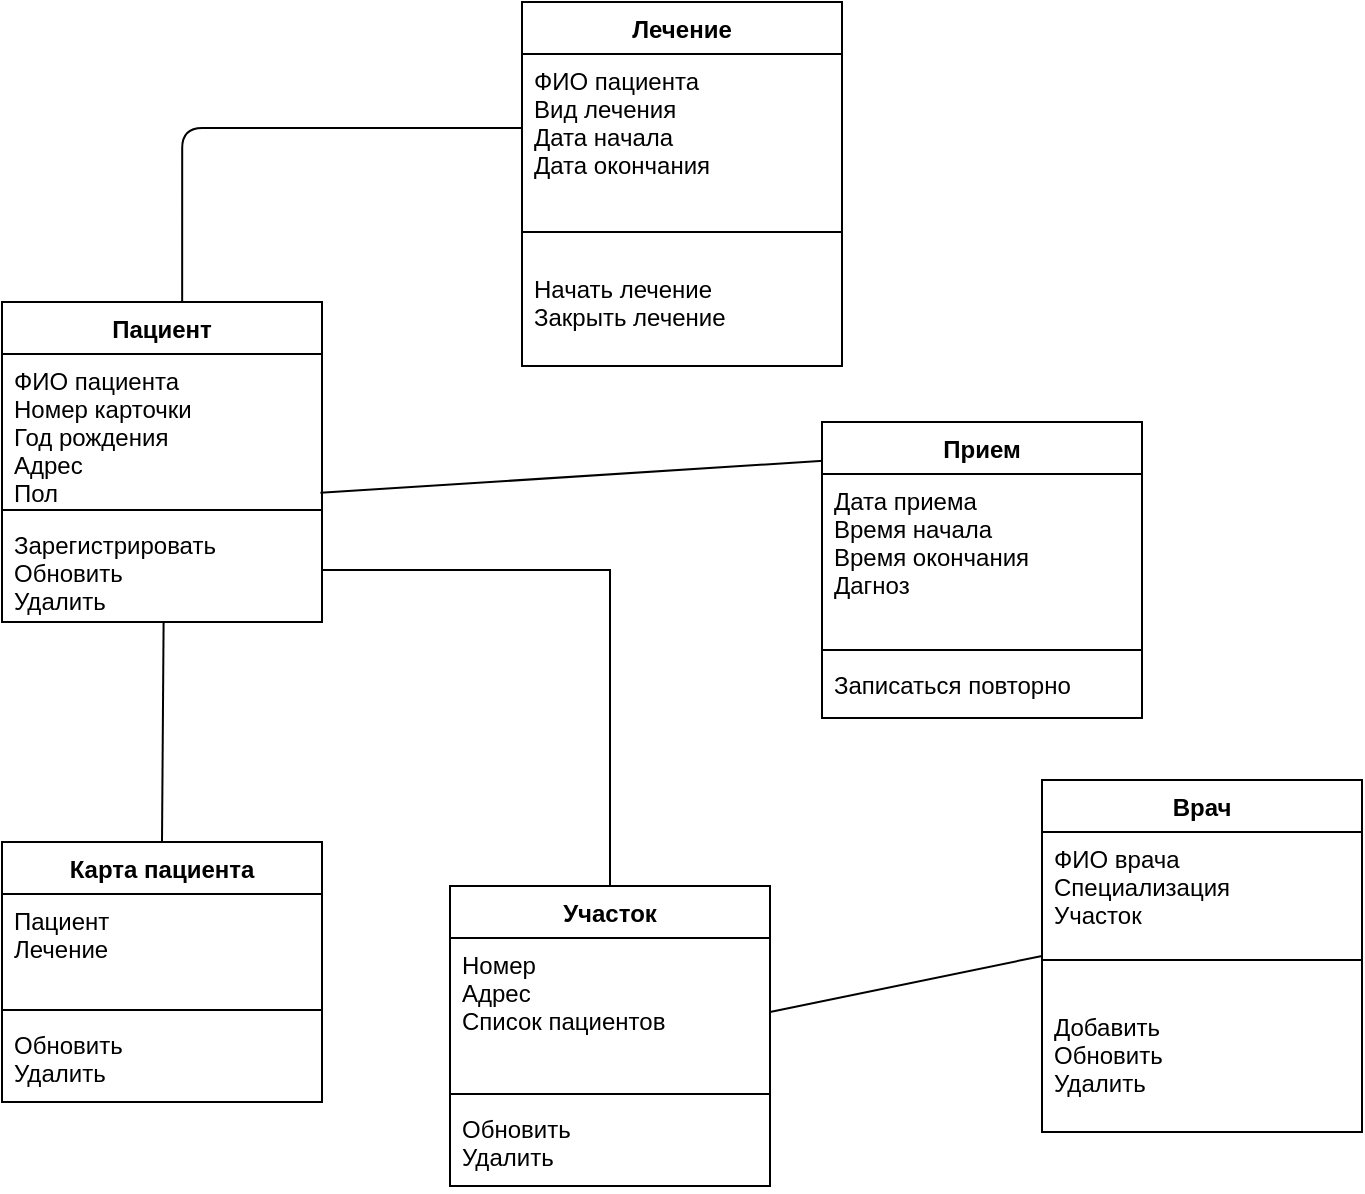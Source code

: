 <mxfile version="13.8.0" type="github">
  <diagram id="OhtHKVrL0nnKopMcmY72" name="Page-1">
    <mxGraphModel dx="1038" dy="580" grid="1" gridSize="10" guides="1" tooltips="1" connect="1" arrows="1" fold="1" page="1" pageScale="1" pageWidth="827" pageHeight="1169" math="0" shadow="0">
      <root>
        <mxCell id="0" />
        <mxCell id="1" parent="0" />
        <mxCell id="2mTgwutv4SFY01zLwJAk-33" value="" style="endArrow=none;endFill=0;endSize=12;html=1;exitX=0.563;exitY=0;exitDx=0;exitDy=0;entryX=0;entryY=0.5;entryDx=0;entryDy=0;startArrow=none;startFill=0;sketch=0;edgeStyle=orthogonalEdgeStyle;exitPerimeter=0;" parent="1" source="2mTgwutv4SFY01zLwJAk-7" target="2mTgwutv4SFY01zLwJAk-22" edge="1">
          <mxGeometry width="160" relative="1" as="geometry">
            <mxPoint x="330" y="200" as="sourcePoint" />
            <mxPoint x="490" y="200" as="targetPoint" />
          </mxGeometry>
        </mxCell>
        <mxCell id="2mTgwutv4SFY01zLwJAk-39" value="" style="endArrow=none;endFill=0;endSize=12;html=1;exitX=0.5;exitY=0;exitDx=0;exitDy=0;entryX=0.505;entryY=1.004;entryDx=0;entryDy=0;entryPerimeter=0;" parent="1" source="2mTgwutv4SFY01zLwJAk-34" target="2mTgwutv4SFY01zLwJAk-10" edge="1">
          <mxGeometry width="160" relative="1" as="geometry">
            <mxPoint x="330" y="200" as="sourcePoint" />
            <mxPoint x="490" y="200" as="targetPoint" />
          </mxGeometry>
        </mxCell>
        <mxCell id="2mTgwutv4SFY01zLwJAk-50" value="" style="endArrow=none;endFill=0;endSize=12;html=1;entryX=0;entryY=0.5;entryDx=0;entryDy=0;exitX=1;exitY=0.5;exitDx=0;exitDy=0;" parent="1" source="TXsVOiQQEkHrG9GgxMM1-3" target="2mTgwutv4SFY01zLwJAk-44" edge="1">
          <mxGeometry width="160" relative="1" as="geometry">
            <mxPoint x="420" y="492" as="sourcePoint" />
            <mxPoint x="490" y="400" as="targetPoint" />
          </mxGeometry>
        </mxCell>
        <mxCell id="2mTgwutv4SFY01zLwJAk-34" value="Карта пациента" style="swimlane;fontStyle=1;align=center;verticalAlign=top;childLayout=stackLayout;horizontal=1;startSize=26;horizontalStack=0;resizeParent=1;resizeParentMax=0;resizeLast=0;collapsible=1;marginBottom=0;" parent="1" vertex="1">
          <mxGeometry x="30" y="440" width="160" height="130" as="geometry" />
        </mxCell>
        <mxCell id="2mTgwutv4SFY01zLwJAk-35" value="Пациент&#xa;Лечение" style="text;strokeColor=none;fillColor=none;align=left;verticalAlign=top;spacingLeft=4;spacingRight=4;overflow=hidden;rotatable=0;points=[[0,0.5],[1,0.5]];portConstraint=eastwest;" parent="2mTgwutv4SFY01zLwJAk-34" vertex="1">
          <mxGeometry y="26" width="160" height="54" as="geometry" />
        </mxCell>
        <mxCell id="2mTgwutv4SFY01zLwJAk-36" value="" style="line;strokeWidth=1;fillColor=none;align=left;verticalAlign=middle;spacingTop=-1;spacingLeft=3;spacingRight=3;rotatable=0;labelPosition=right;points=[];portConstraint=eastwest;" parent="2mTgwutv4SFY01zLwJAk-34" vertex="1">
          <mxGeometry y="80" width="160" height="8" as="geometry" />
        </mxCell>
        <mxCell id="2mTgwutv4SFY01zLwJAk-37" value="Обновить&#xa;Удалить" style="text;strokeColor=none;fillColor=none;align=left;verticalAlign=top;spacingLeft=4;spacingRight=4;overflow=hidden;rotatable=0;points=[[0,0.5],[1,0.5]];portConstraint=eastwest;" parent="2mTgwutv4SFY01zLwJAk-34" vertex="1">
          <mxGeometry y="88" width="160" height="42" as="geometry" />
        </mxCell>
        <mxCell id="2mTgwutv4SFY01zLwJAk-7" value="Пациент" style="swimlane;fontStyle=1;align=center;verticalAlign=top;childLayout=stackLayout;horizontal=1;startSize=26;horizontalStack=0;resizeParent=1;resizeParentMax=0;resizeLast=0;collapsible=1;marginBottom=0;" parent="1" vertex="1">
          <mxGeometry x="30" y="170" width="160" height="160" as="geometry" />
        </mxCell>
        <mxCell id="2mTgwutv4SFY01zLwJAk-8" value="ФИО пациента&#xa;Номер карточки&#xa;Год рождения&#xa;Адрес&#xa;Пол&#xa;" style="text;strokeColor=none;fillColor=none;align=left;verticalAlign=top;spacingLeft=4;spacingRight=4;overflow=hidden;rotatable=0;points=[[0,0.5],[1,0.5]];portConstraint=eastwest;" parent="2mTgwutv4SFY01zLwJAk-7" vertex="1">
          <mxGeometry y="26" width="160" height="74" as="geometry" />
        </mxCell>
        <mxCell id="2mTgwutv4SFY01zLwJAk-9" value="" style="line;strokeWidth=1;fillColor=none;align=left;verticalAlign=middle;spacingTop=-1;spacingLeft=3;spacingRight=3;rotatable=0;labelPosition=right;points=[];portConstraint=eastwest;" parent="2mTgwutv4SFY01zLwJAk-7" vertex="1">
          <mxGeometry y="100" width="160" height="8" as="geometry" />
        </mxCell>
        <mxCell id="2mTgwutv4SFY01zLwJAk-10" value="Зарегистрировать&#xa;Обновить &#xa;Удалить" style="text;strokeColor=none;fillColor=none;align=left;verticalAlign=top;spacingLeft=4;spacingRight=4;overflow=hidden;rotatable=0;points=[[0,0.5],[1,0.5]];portConstraint=eastwest;" parent="2mTgwutv4SFY01zLwJAk-7" vertex="1">
          <mxGeometry y="108" width="160" height="52" as="geometry" />
        </mxCell>
        <mxCell id="2mTgwutv4SFY01zLwJAk-44" value="Врач" style="swimlane;fontStyle=1;align=center;verticalAlign=top;childLayout=stackLayout;horizontal=1;startSize=26;horizontalStack=0;resizeParent=1;resizeParentMax=0;resizeLast=0;collapsible=1;marginBottom=0;" parent="1" vertex="1">
          <mxGeometry x="550" y="409" width="160" height="176" as="geometry" />
        </mxCell>
        <mxCell id="2mTgwutv4SFY01zLwJAk-45" value="ФИО врача&#xa;Специализация&#xa;Участок" style="text;strokeColor=none;fillColor=none;align=left;verticalAlign=top;spacingLeft=4;spacingRight=4;overflow=hidden;rotatable=0;points=[[0,0.5],[1,0.5]];portConstraint=eastwest;" parent="2mTgwutv4SFY01zLwJAk-44" vertex="1">
          <mxGeometry y="26" width="160" height="44" as="geometry" />
        </mxCell>
        <mxCell id="2mTgwutv4SFY01zLwJAk-46" value="" style="line;strokeWidth=1;fillColor=none;align=left;verticalAlign=middle;spacingTop=-1;spacingLeft=3;spacingRight=3;rotatable=0;labelPosition=right;points=[];portConstraint=eastwest;" parent="2mTgwutv4SFY01zLwJAk-44" vertex="1">
          <mxGeometry y="70" width="160" height="40" as="geometry" />
        </mxCell>
        <mxCell id="2mTgwutv4SFY01zLwJAk-47" value="Добавить&#xa;Обновить&#xa;Удалить" style="text;strokeColor=none;fillColor=none;align=left;verticalAlign=top;spacingLeft=4;spacingRight=4;overflow=hidden;rotatable=0;points=[[0,0.5],[1,0.5]];portConstraint=eastwest;" parent="2mTgwutv4SFY01zLwJAk-44" vertex="1">
          <mxGeometry y="110" width="160" height="66" as="geometry" />
        </mxCell>
        <mxCell id="2mTgwutv4SFY01zLwJAk-51" style="edgeStyle=orthogonalEdgeStyle;rounded=0;sketch=0;orthogonalLoop=1;jettySize=auto;html=1;entryX=1;entryY=0.5;entryDx=0;entryDy=0;startArrow=none;startFill=0;endArrow=none;endFill=0;" parent="1" source="TXsVOiQQEkHrG9GgxMM1-2" target="2mTgwutv4SFY01zLwJAk-10" edge="1">
          <mxGeometry relative="1" as="geometry">
            <mxPoint x="315" y="453" as="sourcePoint" />
          </mxGeometry>
        </mxCell>
        <mxCell id="2mTgwutv4SFY01zLwJAk-66" value="" style="endArrow=none;endFill=0;endSize=12;html=1;exitX=0.995;exitY=0.938;exitDx=0;exitDy=0;exitPerimeter=0;entryX=0.005;entryY=0.131;entryDx=0;entryDy=0;entryPerimeter=0;" parent="1" source="2mTgwutv4SFY01zLwJAk-8" target="2mTgwutv4SFY01zLwJAk-61" edge="1">
          <mxGeometry width="160" relative="1" as="geometry">
            <mxPoint x="330" y="400" as="sourcePoint" />
            <mxPoint x="490" y="400" as="targetPoint" />
          </mxGeometry>
        </mxCell>
        <mxCell id="2mTgwutv4SFY01zLwJAk-21" value="Лечение" style="swimlane;fontStyle=1;align=center;verticalAlign=top;childLayout=stackLayout;horizontal=1;startSize=26;horizontalStack=0;resizeParent=1;resizeParentMax=0;resizeLast=0;collapsible=1;marginBottom=0;" parent="1" vertex="1">
          <mxGeometry x="290" y="20" width="160" height="182" as="geometry" />
        </mxCell>
        <mxCell id="2mTgwutv4SFY01zLwJAk-22" value="ФИО пациента&#xa;Вид лечения&#xa;Дата начала&#xa;Дата окончания" style="text;strokeColor=none;fillColor=none;align=left;verticalAlign=top;spacingLeft=4;spacingRight=4;overflow=hidden;rotatable=0;points=[[0,0.5],[1,0.5]];portConstraint=eastwest;" parent="2mTgwutv4SFY01zLwJAk-21" vertex="1">
          <mxGeometry y="26" width="160" height="74" as="geometry" />
        </mxCell>
        <mxCell id="2mTgwutv4SFY01zLwJAk-23" value="" style="line;strokeWidth=1;fillColor=none;align=left;verticalAlign=middle;spacingTop=-1;spacingLeft=3;spacingRight=3;rotatable=0;labelPosition=right;points=[];portConstraint=eastwest;" parent="2mTgwutv4SFY01zLwJAk-21" vertex="1">
          <mxGeometry y="100" width="160" height="30" as="geometry" />
        </mxCell>
        <mxCell id="2mTgwutv4SFY01zLwJAk-24" value="Начать лечение&#xa;Закрыть лечение" style="text;strokeColor=none;fillColor=none;align=left;verticalAlign=top;spacingLeft=4;spacingRight=4;overflow=hidden;rotatable=0;points=[[0,0.5],[1,0.5]];portConstraint=eastwest;" parent="2mTgwutv4SFY01zLwJAk-21" vertex="1">
          <mxGeometry y="130" width="160" height="52" as="geometry" />
        </mxCell>
        <mxCell id="2mTgwutv4SFY01zLwJAk-61" value="Прием" style="swimlane;fontStyle=1;align=center;verticalAlign=top;childLayout=stackLayout;horizontal=1;startSize=26;horizontalStack=0;resizeParent=1;resizeParentMax=0;resizeLast=0;collapsible=1;marginBottom=0;" parent="1" vertex="1">
          <mxGeometry x="440" y="230" width="160" height="148" as="geometry" />
        </mxCell>
        <mxCell id="2mTgwutv4SFY01zLwJAk-62" value="Дата приема&#xa;Время начала&#xa;Время окончания&#xa;Дагноз&#xa;" style="text;strokeColor=none;fillColor=none;align=left;verticalAlign=top;spacingLeft=4;spacingRight=4;overflow=hidden;rotatable=0;points=[[0,0.5],[1,0.5]];portConstraint=eastwest;" parent="2mTgwutv4SFY01zLwJAk-61" vertex="1">
          <mxGeometry y="26" width="160" height="84" as="geometry" />
        </mxCell>
        <mxCell id="2mTgwutv4SFY01zLwJAk-63" value="" style="line;strokeWidth=1;fillColor=none;align=left;verticalAlign=middle;spacingTop=-1;spacingLeft=3;spacingRight=3;rotatable=0;labelPosition=right;points=[];portConstraint=eastwest;" parent="2mTgwutv4SFY01zLwJAk-61" vertex="1">
          <mxGeometry y="110" width="160" height="8" as="geometry" />
        </mxCell>
        <mxCell id="2mTgwutv4SFY01zLwJAk-64" value="Записаться повторно" style="text;strokeColor=none;fillColor=none;align=left;verticalAlign=top;spacingLeft=4;spacingRight=4;overflow=hidden;rotatable=0;points=[[0,0.5],[1,0.5]];portConstraint=eastwest;" parent="2mTgwutv4SFY01zLwJAk-61" vertex="1">
          <mxGeometry y="118" width="160" height="30" as="geometry" />
        </mxCell>
        <mxCell id="TXsVOiQQEkHrG9GgxMM1-2" value="Участок" style="swimlane;fontStyle=1;align=center;verticalAlign=top;childLayout=stackLayout;horizontal=1;startSize=26;horizontalStack=0;resizeParent=1;resizeParentMax=0;resizeLast=0;collapsible=1;marginBottom=0;" vertex="1" parent="1">
          <mxGeometry x="254" y="462" width="160" height="150" as="geometry" />
        </mxCell>
        <mxCell id="TXsVOiQQEkHrG9GgxMM1-3" value="Номер&#xa;Адрес&#xa;Список пациентов" style="text;strokeColor=none;fillColor=none;align=left;verticalAlign=top;spacingLeft=4;spacingRight=4;overflow=hidden;rotatable=0;points=[[0,0.5],[1,0.5]];portConstraint=eastwest;" vertex="1" parent="TXsVOiQQEkHrG9GgxMM1-2">
          <mxGeometry y="26" width="160" height="74" as="geometry" />
        </mxCell>
        <mxCell id="TXsVOiQQEkHrG9GgxMM1-4" value="" style="line;strokeWidth=1;fillColor=none;align=left;verticalAlign=middle;spacingTop=-1;spacingLeft=3;spacingRight=3;rotatable=0;labelPosition=right;points=[];portConstraint=eastwest;" vertex="1" parent="TXsVOiQQEkHrG9GgxMM1-2">
          <mxGeometry y="100" width="160" height="8" as="geometry" />
        </mxCell>
        <mxCell id="TXsVOiQQEkHrG9GgxMM1-5" value="Обновить&#xa;Удалить" style="text;strokeColor=none;fillColor=none;align=left;verticalAlign=top;spacingLeft=4;spacingRight=4;overflow=hidden;rotatable=0;points=[[0,0.5],[1,0.5]];portConstraint=eastwest;" vertex="1" parent="TXsVOiQQEkHrG9GgxMM1-2">
          <mxGeometry y="108" width="160" height="42" as="geometry" />
        </mxCell>
      </root>
    </mxGraphModel>
  </diagram>
</mxfile>
